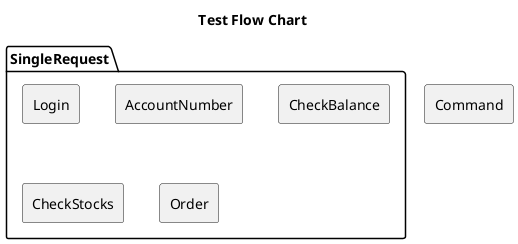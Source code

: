 @startuml Test

title Test Flow Chart

rectangle Command

folder SingleRequest {
    rectangle Login
    rectangle AccountNumber
    rectangle CheckBalance
    rectangle CheckStocks
    rectangle Order
}

@enduml